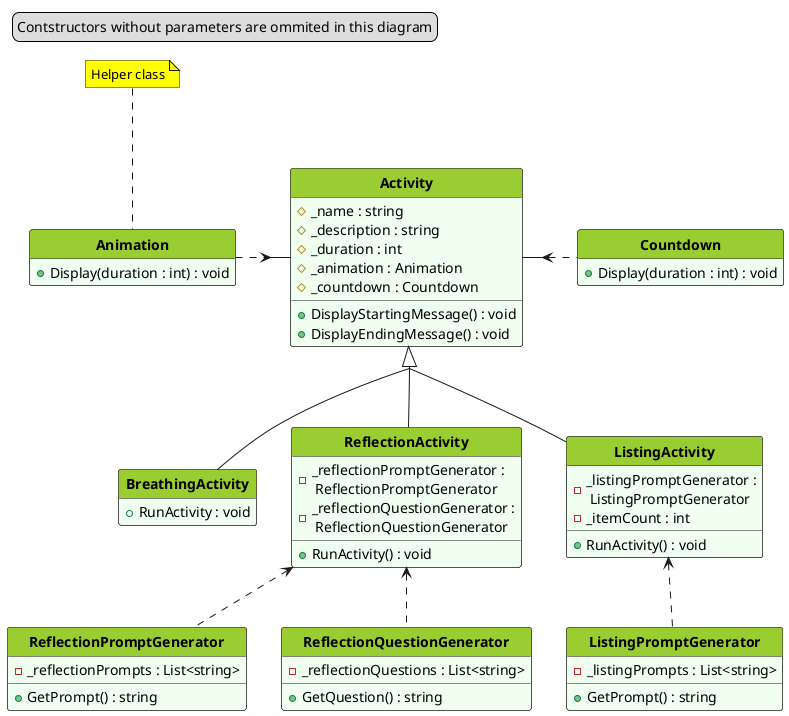 @startuml test
hide circle
hide empty members
'skinparam classAttributeIconSize 0
skinparam style strictuml
skinparam groupInheritance 2
'skinparam linetype ortho
'skinparam linetype polyline
<style>
classDiagram {
  class {
    '-attributes and methods-
    'FontSize 14
    'FontColor black
    'BackgroundColor #fefece
    BackgroundColor #f0fff0
    'RoundCorner 0
    '-class name-
    header {
      'FontSize 12
      'FontColor Black
      FontStyle bold
      BackgroundColor YellowGreen
    }
  }
  note {
    BackgroundColor Yellow
  }
}
</style>

legend top left
  Contstructors without parameters are ommited in this diagram
endlegend

''note "Test1" as Note1
'note "Test2" as Note2
'Note1 .. Class1
'Note1 . Class2

class Activity {
  # _name : string
  # _description : string
  # _duration : int
  # _animation : Animation
  # _countdown : Countdown
  + DisplayStartingMessage() : void
  + DisplayEndingMessage() : void
}


class BreathingActivity {
  + RunActivity : void
}

class ReflectionActivity {
  - _reflectionPromptGenerator :\n ReflectionPromptGenerator
  - _reflectionQuestionGenerator :\n ReflectionQuestionGenerator
  + RunActivity() : void
}

class ListingActivity {
  - _listingPromptGenerator :\n ListingPromptGenerator
  - _itemCount : int
  + RunActivity() : void
}

class ReflectionPromptGenerator {
  - _reflectionPrompts : List<string>
  + GetPrompt() : string
}

class ReflectionQuestionGenerator {
  - _reflectionQuestions : List<string>
  + GetQuestion() : string
}

class ListingPromptGenerator {
  - _listingPrompts : List<string>
  + GetPrompt() : string
}
together{
class Animation {
  + Display(duration : int) : void
}

note top of Animation: Helper class
}

class Countdown {
  + Display(duration : int) : void
}




Activity <|-- BreathingActivity
Activity <|-- ReflectionActivity
Activity <|-- ListingActivity
ReflectionActivity <.. ReflectionPromptGenerator
ReflectionActivity <.. ReflectionQuestionGenerator
ListingActivity <.. ListingPromptGenerator
Activity <.left. Animation
Activity <.right. Countdown

@enduml